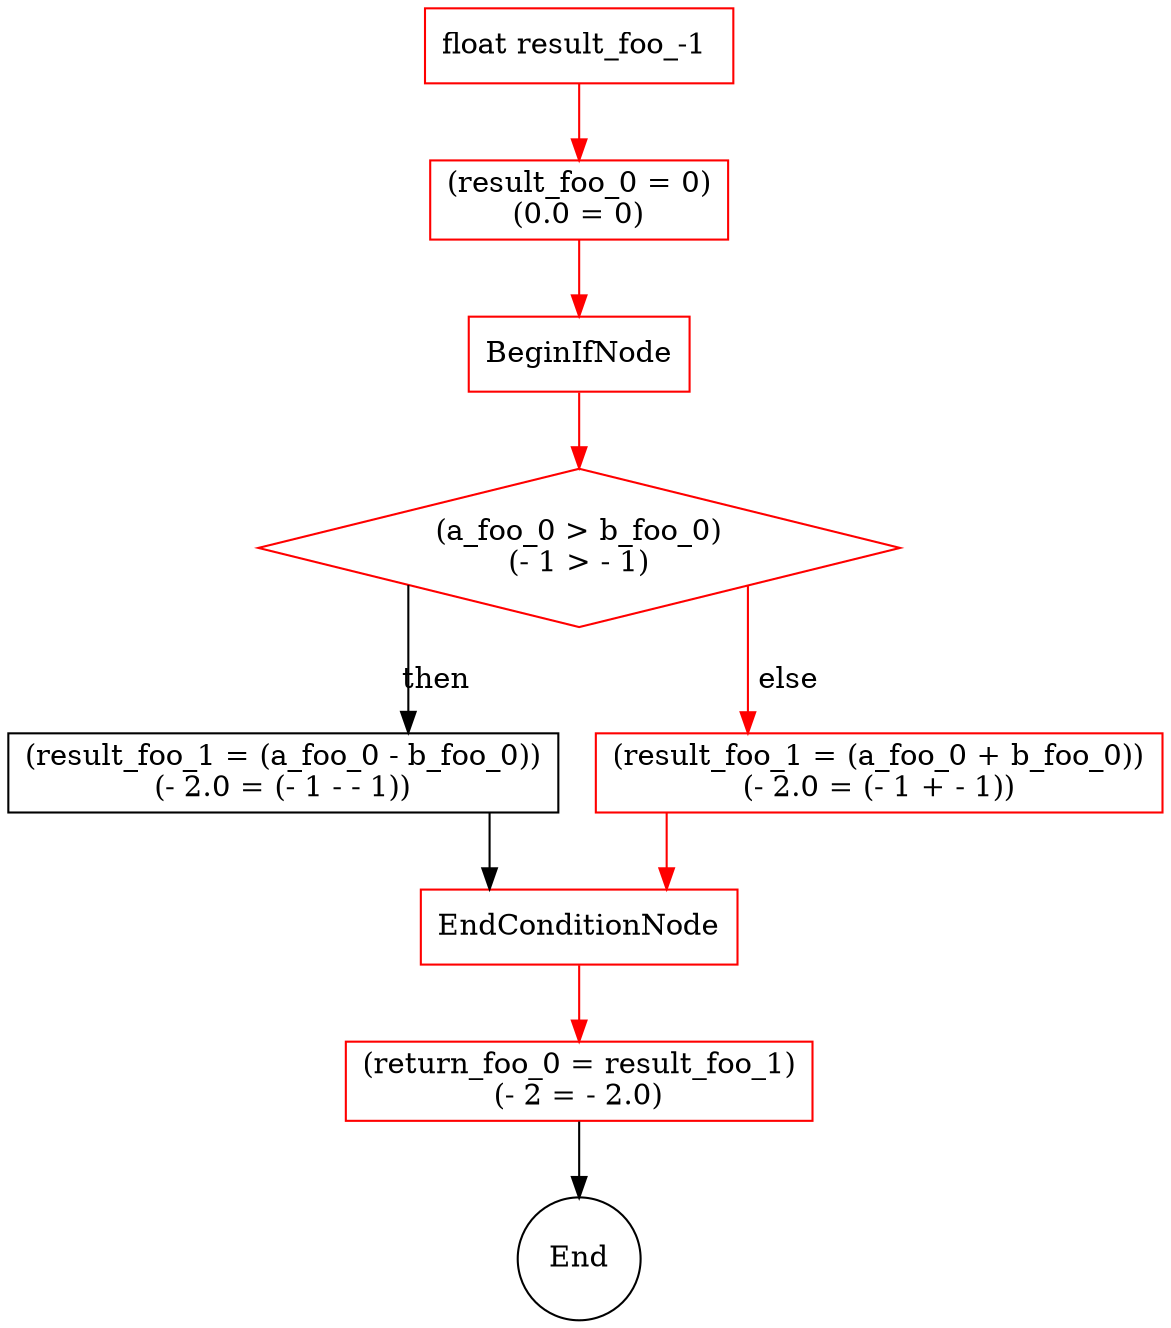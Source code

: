 strict digraph {
splines=ortho;
"float result_foo_-1 1409154977" -> "(result_foo_0 = 0)1432536094";
"float result_foo_-1 1409154977" [ label="float result_foo_-1 " shape=rectangle];
"(result_foo_0 = 0)1432536094" [ label="(result_foo_0 = 0)
(0.0 = 0)" shape=rectangle];
"(result_foo_0 = 0)1432536094" -> "854487022";
"(result_foo_0 = 0)1432536094" [ label="(result_foo_0 = 0)
(0.0 = 0)" shape=rectangle];
"854487022" [ label="BeginIfNode" shape=rectangle];
"854487022" -> "(a_foo_0 > b_foo_0)1292838001";
"854487022" [ label="BeginIfNode" shape=rectangle];
"(a_foo_0 > b_foo_0)1292838001" [ label="(a_foo_0 > b_foo_0)
(- 1 > - 1)" shape=rectangle];
"(a_foo_0 > b_foo_0)1292838001" [ shape=diamond ];
"(a_foo_0 > b_foo_0)1292838001" -> "(result_foo_1 = (a_foo_0 - b_foo_0))1899223686"[ label="then" ];
"(a_foo_0 > b_foo_0)1292838001" -> "(result_foo_1 = (a_foo_0 + b_foo_0))842179210"[ label="else" ];
"(result_foo_1 = (a_foo_0 + b_foo_0))842179210" -> "1944201789";
"(result_foo_1 = (a_foo_0 + b_foo_0))842179210" [ label="(result_foo_1 = (a_foo_0 + b_foo_0))
(- 2.0 = (- 1 + - 1))" shape=rectangle];
"1944201789" [ label="EndConditionNode" shape=rectangle];
"(result_foo_1 = (a_foo_0 - b_foo_0))1899223686" -> "1944201789";
"(result_foo_1 = (a_foo_0 - b_foo_0))1899223686" [ label="(result_foo_1 = (a_foo_0 - b_foo_0))
(- 2.0 = (- 1 - - 1))" shape=rectangle];
"1944201789" [ label="EndConditionNode" shape=rectangle];
"1944201789" -> "(return_foo_0 = result_foo_1)1207608476";
"1944201789" [ label="EndConditionNode" shape=rectangle];
"(return_foo_0 = result_foo_1)1207608476" [ label="(return_foo_0 = result_foo_1)
(- 2 = - 2.0)" shape=rectangle];
"(return_foo_0 = result_foo_1)1207608476" -> "686989583";
"(return_foo_0 = result_foo_1)1207608476" [ label="(return_foo_0 = result_foo_1)
(- 2 = - 2.0)" shape=rectangle];
"686989583" [ label="" shape=rectangle];
"686989583" [ label= "End" shape=circle];
"float result_foo_-1 1409154977" [ color="red"];
"(result_foo_0 = 0)1432536094" [ color="red"];
"854487022" [ color="red"];
"(a_foo_0 > b_foo_0)1292838001" [ color="red"];
"(result_foo_1 = (a_foo_0 + b_foo_0))842179210" [ color="red"];
"1944201789" [ color="red"];
"(return_foo_0 = result_foo_1)1207608476" [ color="red"];
"float result_foo_-1 1409154977" -> "(result_foo_0 = 0)1432536094" [ color="red"];
"(result_foo_0 = 0)1432536094" -> "854487022" [ color="red"];
"854487022" -> "(a_foo_0 > b_foo_0)1292838001" [ color="red"];
"(a_foo_0 > b_foo_0)1292838001" -> "(result_foo_1 = (a_foo_0 + b_foo_0))842179210" [ color="red"];
"(result_foo_1 = (a_foo_0 + b_foo_0))842179210" -> "1944201789" [ color="red"];
"1944201789" -> "(return_foo_0 = result_foo_1)1207608476" [ color="red"];
}